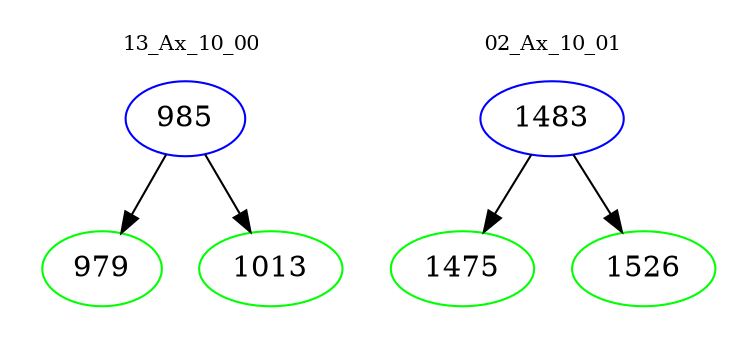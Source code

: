 digraph{
subgraph cluster_0 {
color = white
label = "13_Ax_10_00";
fontsize=10;
T0_985 [label="985", color="blue"]
T0_985 -> T0_979 [color="black"]
T0_979 [label="979", color="green"]
T0_985 -> T0_1013 [color="black"]
T0_1013 [label="1013", color="green"]
}
subgraph cluster_1 {
color = white
label = "02_Ax_10_01";
fontsize=10;
T1_1483 [label="1483", color="blue"]
T1_1483 -> T1_1475 [color="black"]
T1_1475 [label="1475", color="green"]
T1_1483 -> T1_1526 [color="black"]
T1_1526 [label="1526", color="green"]
}
}
